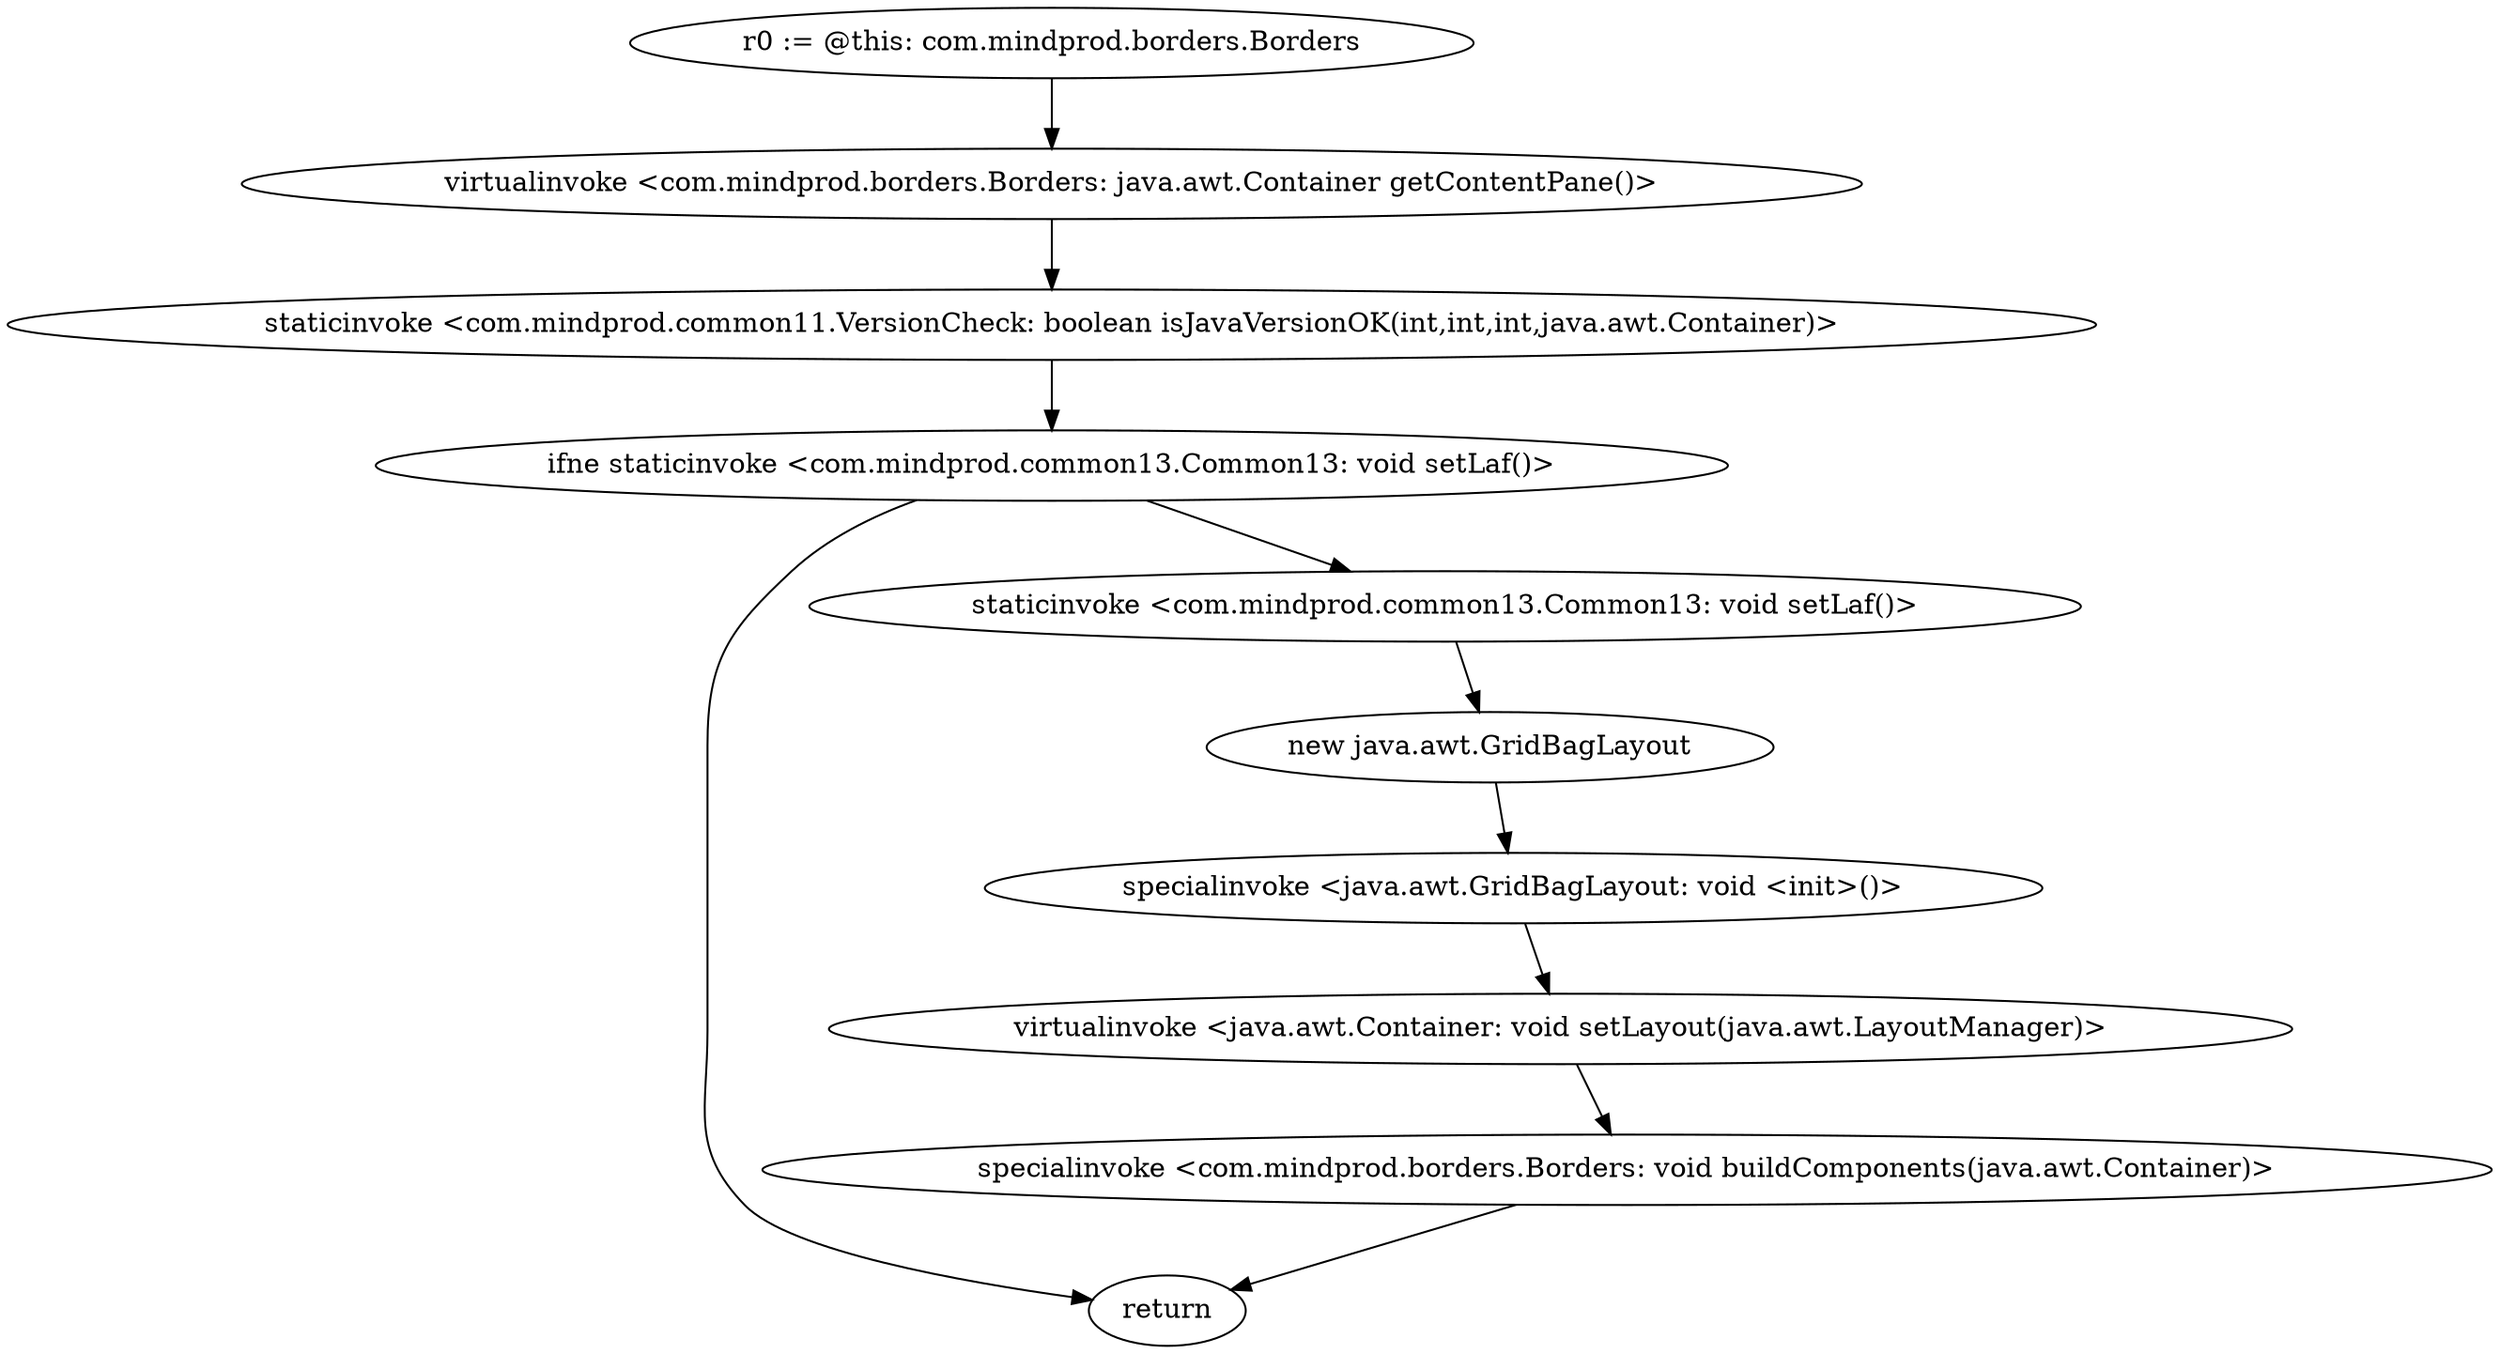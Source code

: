 digraph "" {
"r0 := @this: com.mindprod.borders.Borders"->"virtualinvoke <com.mindprod.borders.Borders: java.awt.Container getContentPane()>";
 "virtualinvoke <com.mindprod.borders.Borders: java.awt.Container getContentPane()>"->"staticinvoke <com.mindprod.common11.VersionCheck: boolean isJavaVersionOK(int,int,int,java.awt.Container)>";
 "staticinvoke <com.mindprod.common11.VersionCheck: boolean isJavaVersionOK(int,int,int,java.awt.Container)>"->"ifne staticinvoke <com.mindprod.common13.Common13: void setLaf()>";
 "ifne staticinvoke <com.mindprod.common13.Common13: void setLaf()>"->"return";
 "ifne staticinvoke <com.mindprod.common13.Common13: void setLaf()>"->"staticinvoke <com.mindprod.common13.Common13: void setLaf()>";
 "staticinvoke <com.mindprod.common13.Common13: void setLaf()>"->"new java.awt.GridBagLayout";
 "new java.awt.GridBagLayout"->"specialinvoke <java.awt.GridBagLayout: void <init>()>";
 "specialinvoke <java.awt.GridBagLayout: void <init>()>"->"virtualinvoke <java.awt.Container: void setLayout(java.awt.LayoutManager)>";
 "virtualinvoke <java.awt.Container: void setLayout(java.awt.LayoutManager)>"->"specialinvoke <com.mindprod.borders.Borders: void buildComponents(java.awt.Container)>";
 "specialinvoke <com.mindprod.borders.Borders: void buildComponents(java.awt.Container)>"->"return";
}

